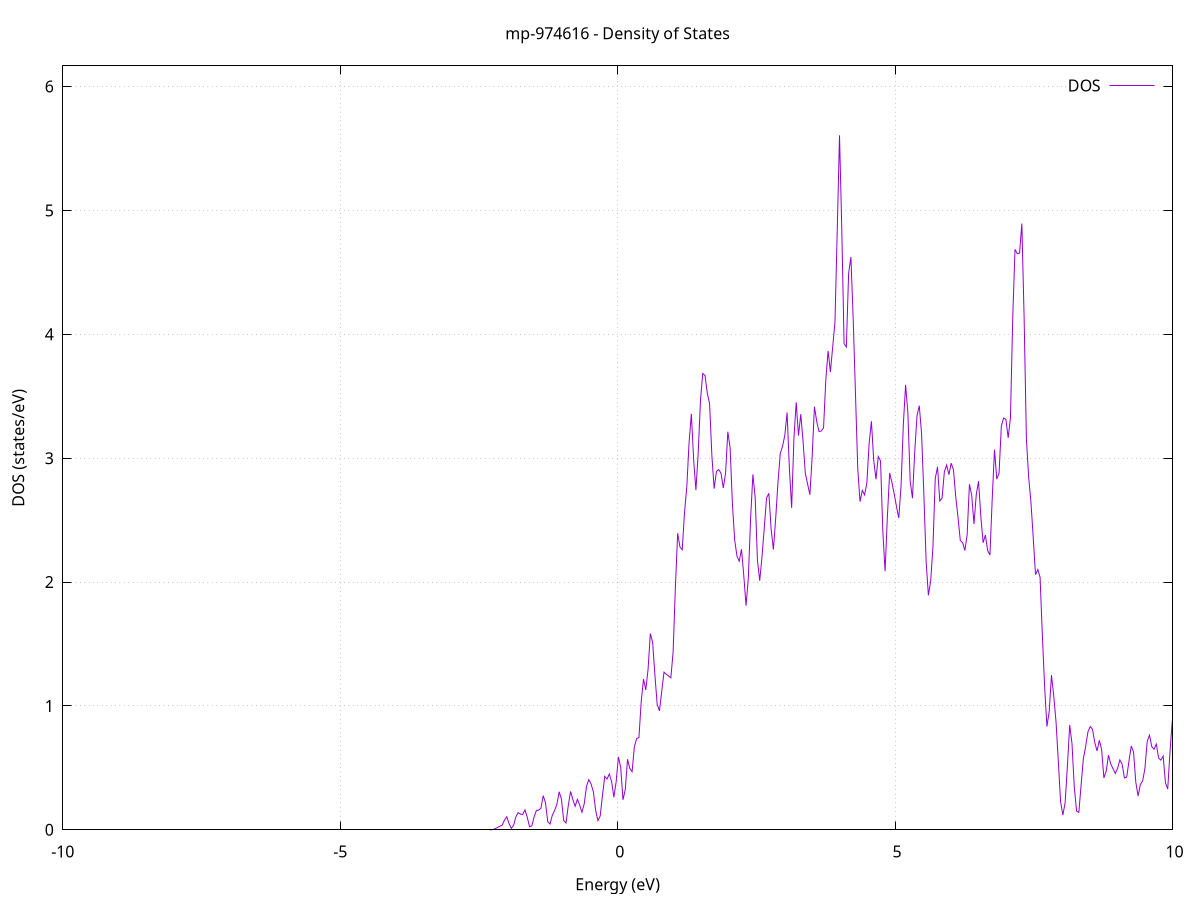 set title 'mp-974616 - Density of States'
set xlabel 'Energy (eV)'
set ylabel 'DOS (states/eV)'
set grid
set xrange [-10:10]
set yrange [0:6.167]
set xzeroaxis lt -1
set terminal png size 800,600
set output 'mp-974616_dos_gnuplot.png'
plot '-' using 1:2 with lines title 'DOS'
-42.912900 0.000000
-42.871800 0.000000
-42.830700 0.000000
-42.789600 0.000000
-42.748500 0.000000
-42.707500 0.000000
-42.666400 0.000000
-42.625300 0.000000
-42.584200 0.000000
-42.543200 0.000000
-42.502100 0.000000
-42.461000 0.000000
-42.419900 0.000000
-42.378800 0.000000
-42.337800 0.000000
-42.296700 0.000000
-42.255600 0.000000
-42.214500 0.000000
-42.173400 0.000000
-42.132400 0.000000
-42.091300 0.000000
-42.050200 0.000000
-42.009100 0.000000
-41.968100 0.000000
-41.927000 0.000000
-41.885900 0.000000
-41.844800 0.000000
-41.803700 0.000000
-41.762700 0.000000
-41.721600 0.000000
-41.680500 0.000000
-41.639400 0.000000
-41.598300 0.000000
-41.557300 0.000000
-41.516200 0.000000
-41.475100 0.000000
-41.434000 0.000000
-41.393000 0.000000
-41.351900 0.000000
-41.310800 0.000000
-41.269700 0.000000
-41.228600 0.000000
-41.187600 0.000000
-41.146500 0.000000
-41.105400 0.000000
-41.064300 0.000000
-41.023300 0.000000
-40.982200 0.000000
-40.941100 0.000000
-40.900000 0.000000
-40.858900 0.000000
-40.817900 0.000000
-40.776800 0.000000
-40.735700 0.000000
-40.694600 0.000000
-40.653500 0.000000
-40.612500 0.000000
-40.571400 0.000000
-40.530300 0.000000
-40.489200 0.000000
-40.448200 0.000000
-40.407100 0.000000
-40.366000 0.000000
-40.324900 0.000000
-40.283800 0.000000
-40.242800 0.000000
-40.201700 0.000000
-40.160600 0.000000
-40.119500 0.000000
-40.078500 0.000000
-40.037400 0.000000
-39.996300 0.000000
-39.955200 0.000000
-39.914100 0.000000
-39.873100 0.000000
-39.832000 0.000000
-39.790900 0.000000
-39.749800 0.000000
-39.708700 0.000000
-39.667700 0.000000
-39.626600 0.000000
-39.585500 0.000000
-39.544400 0.000000
-39.503400 0.000000
-39.462300 0.000000
-39.421200 0.000000
-39.380100 0.000000
-39.339000 0.000100
-39.298000 0.009000
-39.256900 0.382100
-39.215800 5.030300
-39.174700 21.434500
-39.133600 30.177600
-39.092600 13.891500
-39.051500 2.016900
-39.010400 0.088100
-38.969300 0.001100
-38.928300 0.000000
-38.887200 0.000000
-38.846100 0.000000
-38.805000 0.000000
-38.763900 0.000000
-38.722900 0.000000
-38.681800 0.000000
-38.640700 0.000000
-38.599600 0.000000
-38.558600 0.000000
-38.517500 0.000000
-38.476400 0.000000
-38.435300 0.000000
-38.394200 0.000000
-38.353200 0.000000
-38.312100 0.000000
-38.271000 0.000000
-38.229900 0.000000
-38.188800 0.000000
-38.147800 0.000000
-38.106700 0.000000
-38.065600 0.000000
-38.024500 0.000000
-37.983500 0.000000
-37.942400 0.000000
-37.901300 0.000000
-37.860200 0.000000
-37.819100 0.000000
-37.778100 0.000000
-37.737000 0.000000
-37.695900 0.000000
-37.654800 0.000000
-37.613800 0.000000
-37.572700 0.000000
-37.531600 0.000000
-37.490500 0.000000
-37.449400 0.000000
-37.408400 0.000000
-37.367300 0.000000
-37.326200 0.000000
-37.285100 0.000000
-37.244000 0.000000
-37.203000 0.000000
-37.161900 0.000000
-37.120800 0.000000
-37.079700 0.000000
-37.038700 0.000000
-36.997600 0.000000
-36.956500 0.000000
-36.915400 0.000000
-36.874300 0.000000
-36.833300 0.000000
-36.792200 0.000000
-36.751100 0.000000
-36.710000 0.000000
-36.668900 0.000000
-36.627900 0.000000
-36.586800 0.000000
-36.545700 0.000000
-36.504600 0.000000
-36.463600 0.000000
-36.422500 0.000000
-36.381400 0.000000
-36.340300 0.000000
-36.299200 0.000000
-36.258200 0.000000
-36.217100 0.000000
-36.176000 0.000000
-36.134900 0.000000
-36.093900 0.000000
-36.052800 0.000000
-36.011700 0.000000
-35.970600 0.000000
-35.929500 0.000000
-35.888500 0.000000
-35.847400 0.000000
-35.806300 0.000000
-35.765200 0.000000
-35.724100 0.000000
-35.683100 0.000000
-35.642000 0.000000
-35.600900 0.000000
-35.559800 0.000000
-35.518800 0.000000
-35.477700 0.000000
-35.436600 0.000000
-35.395500 0.000000
-35.354400 0.000000
-35.313400 0.000000
-35.272300 0.000000
-35.231200 0.000000
-35.190100 0.000000
-35.149100 0.000000
-35.108000 0.000000
-35.066900 0.000000
-35.025800 0.000000
-34.984700 0.000000
-34.943700 0.000000
-34.902600 0.000000
-34.861500 0.000000
-34.820400 0.000000
-34.779300 0.000000
-34.738300 0.000000
-34.697200 0.000000
-34.656100 0.000000
-34.615000 0.000000
-34.574000 0.000000
-34.532900 0.000000
-34.491800 0.000000
-34.450700 0.000000
-34.409600 0.000000
-34.368600 0.000000
-34.327500 0.000000
-34.286400 0.000000
-34.245300 0.000000
-34.204200 0.000000
-34.163200 0.000000
-34.122100 0.000000
-34.081000 0.000000
-34.039900 0.000000
-33.998900 0.000000
-33.957800 0.000000
-33.916700 0.000000
-33.875600 0.000000
-33.834500 0.000000
-33.793500 0.000000
-33.752400 0.000000
-33.711300 0.000000
-33.670200 0.000000
-33.629200 0.000000
-33.588100 0.000000
-33.547000 0.000000
-33.505900 0.000000
-33.464800 0.000000
-33.423800 0.000000
-33.382700 0.000000
-33.341600 0.000000
-33.300500 0.000000
-33.259400 0.000000
-33.218400 0.000000
-33.177300 0.000000
-33.136200 0.000000
-33.095100 0.000000
-33.054100 0.000000
-33.013000 0.000000
-32.971900 0.000000
-32.930800 0.000000
-32.889700 0.000000
-32.848700 0.000000
-32.807600 0.000000
-32.766500 0.000000
-32.725400 0.000000
-32.684400 0.000000
-32.643300 0.000000
-32.602200 0.000000
-32.561100 0.000000
-32.520000 0.000000
-32.479000 0.000000
-32.437900 0.000000
-32.396800 0.000000
-32.355700 0.000000
-32.314600 0.000000
-32.273600 0.000000
-32.232500 0.000000
-32.191400 0.000000
-32.150300 0.000000
-32.109300 0.000000
-32.068200 0.000000
-32.027100 0.000000
-31.986000 0.000000
-31.944900 0.000000
-31.903900 0.000000
-31.862800 0.000000
-31.821700 0.000000
-31.780600 0.000000
-31.739500 0.000000
-31.698500 0.000000
-31.657400 0.000000
-31.616300 0.000000
-31.575200 0.000000
-31.534200 0.000000
-31.493100 0.000000
-31.452000 0.000000
-31.410900 0.000000
-31.369800 0.000000
-31.328800 0.000000
-31.287700 0.000000
-31.246600 0.000000
-31.205500 0.000000
-31.164500 0.000000
-31.123400 0.000000
-31.082300 0.000000
-31.041200 0.000000
-31.000100 0.000000
-30.959100 0.000000
-30.918000 0.000000
-30.876900 0.000000
-30.835800 0.000000
-30.794700 0.000000
-30.753700 0.000000
-30.712600 0.000000
-30.671500 0.000000
-30.630400 0.000000
-30.589400 0.000000
-30.548300 0.000000
-30.507200 0.000000
-30.466100 0.000000
-30.425000 0.000000
-30.384000 0.000000
-30.342900 0.000000
-30.301800 0.000000
-30.260700 0.000000
-30.219600 0.000000
-30.178600 0.000000
-30.137500 0.000000
-30.096400 0.000000
-30.055300 0.000000
-30.014300 0.000000
-29.973200 0.000000
-29.932100 0.000000
-29.891000 0.000000
-29.849900 0.000000
-29.808900 0.000000
-29.767800 0.000000
-29.726700 0.000000
-29.685600 0.000000
-29.644600 0.000000
-29.603500 0.000000
-29.562400 0.000000
-29.521300 0.000000
-29.480200 0.000000
-29.439200 0.000000
-29.398100 0.000000
-29.357000 0.000000
-29.315900 0.000000
-29.274800 0.000000
-29.233800 0.000000
-29.192700 0.000000
-29.151600 0.000000
-29.110500 0.000000
-29.069500 0.000000
-29.028400 0.000000
-28.987300 0.000000
-28.946200 0.000000
-28.905100 0.000000
-28.864100 0.000000
-28.823000 0.000000
-28.781900 0.000000
-28.740800 0.000000
-28.699800 0.000000
-28.658700 0.000000
-28.617600 0.000000
-28.576500 0.000000
-28.535400 0.000000
-28.494400 0.000000
-28.453300 0.000000
-28.412200 0.000000
-28.371100 0.000000
-28.330000 0.000000
-28.289000 0.000000
-28.247900 0.000000
-28.206800 0.000000
-28.165700 0.000000
-28.124700 0.000000
-28.083600 0.000000
-28.042500 0.000000
-28.001400 0.000000
-27.960300 0.000000
-27.919300 0.000000
-27.878200 0.000000
-27.837100 0.000000
-27.796000 0.000000
-27.754900 0.000000
-27.713900 0.000000
-27.672800 0.000000
-27.631700 0.000000
-27.590600 0.000000
-27.549600 0.000000
-27.508500 0.000000
-27.467400 0.000000
-27.426300 0.000000
-27.385200 0.000000
-27.344200 0.000000
-27.303100 0.000000
-27.262000 0.000000
-27.220900 0.000000
-27.179900 0.000000
-27.138800 0.000000
-27.097700 0.000000
-27.056600 0.000000
-27.015500 0.000000
-26.974500 0.000000
-26.933400 0.000000
-26.892300 0.000000
-26.851200 0.000000
-26.810100 0.000000
-26.769100 0.000000
-26.728000 0.000000
-26.686900 0.000000
-26.645800 0.000000
-26.604800 0.000000
-26.563700 0.000000
-26.522600 0.000000
-26.481500 0.000000
-26.440400 0.000000
-26.399400 0.000000
-26.358300 0.000000
-26.317200 0.000000
-26.276100 0.000000
-26.235100 0.000000
-26.194000 0.000000
-26.152900 0.000000
-26.111800 0.000000
-26.070700 0.000000
-26.029700 0.000000
-25.988600 0.000000
-25.947500 0.000000
-25.906400 0.000000
-25.865300 0.000000
-25.824300 0.000000
-25.783200 0.000000
-25.742100 0.000000
-25.701000 0.000000
-25.660000 0.000000
-25.618900 0.000000
-25.577800 0.000000
-25.536700 0.000000
-25.495600 0.000000
-25.454600 0.000000
-25.413500 0.000000
-25.372400 0.000000
-25.331300 0.000000
-25.290200 0.000000
-25.249200 0.000000
-25.208100 0.000000
-25.167000 0.000000
-25.125900 0.000000
-25.084900 0.000000
-25.043800 0.000000
-25.002700 0.000000
-24.961600 0.000000
-24.920500 0.000000
-24.879500 0.000000
-24.838400 0.000000
-24.797300 0.000000
-24.756200 0.000000
-24.715200 0.000000
-24.674100 0.000000
-24.633000 0.000000
-24.591900 0.000000
-24.550800 0.000000
-24.509800 0.000000
-24.468700 0.000000
-24.427600 0.000000
-24.386500 0.000000
-24.345400 0.000000
-24.304400 0.000000
-24.263300 0.000000
-24.222200 0.000000
-24.181100 0.000000
-24.140100 0.000000
-24.099000 0.000000
-24.057900 0.000000
-24.016800 0.000000
-23.975700 0.000000
-23.934700 0.000000
-23.893600 0.000000
-23.852500 0.000000
-23.811400 0.000000
-23.770400 0.000000
-23.729300 0.000000
-23.688200 0.000000
-23.647100 0.000000
-23.606000 0.000000
-23.565000 0.000000
-23.523900 0.000000
-23.482800 0.000000
-23.441700 0.000000
-23.400600 0.000000
-23.359600 0.000000
-23.318500 0.000000
-23.277400 0.000000
-23.236300 0.000000
-23.195300 0.000000
-23.154200 0.000000
-23.113100 0.000000
-23.072000 0.000000
-23.030900 0.000000
-22.989900 0.000000
-22.948800 0.000000
-22.907700 0.000000
-22.866600 0.000000
-22.825500 0.000000
-22.784500 0.000000
-22.743400 0.000000
-22.702300 0.000000
-22.661200 0.000000
-22.620200 0.000000
-22.579100 0.000000
-22.538000 0.000000
-22.496900 0.000000
-22.455800 0.000000
-22.414800 0.000000
-22.373700 0.000000
-22.332600 0.000000
-22.291500 0.000000
-22.250500 0.000000
-22.209400 0.000000
-22.168300 0.000000
-22.127200 0.000000
-22.086100 0.000000
-22.045100 0.000000
-22.004000 0.000000
-21.962900 0.000000
-21.921800 0.000000
-21.880700 0.000000
-21.839700 0.000000
-21.798600 0.000000
-21.757500 0.000000
-21.716400 0.000000
-21.675400 0.000000
-21.634300 0.000000
-21.593200 0.000000
-21.552100 0.000000
-21.511000 0.000000
-21.470000 0.000000
-21.428900 0.000000
-21.387800 0.000000
-21.346700 0.000000
-21.305700 0.000000
-21.264600 0.000000
-21.223500 0.000000
-21.182400 0.000000
-21.141300 0.000000
-21.100300 0.000000
-21.059200 0.000000
-21.018100 0.000000
-20.977000 0.000000
-20.935900 0.000000
-20.894900 0.000000
-20.853800 0.000000
-20.812700 0.000000
-20.771600 0.000000
-20.730600 0.000000
-20.689500 0.000000
-20.648400 0.000000
-20.607300 0.000000
-20.566200 0.000000
-20.525200 0.000000
-20.484100 0.000000
-20.443000 0.000000
-20.401900 0.000000
-20.360800 0.000000
-20.319800 0.000000
-20.278700 0.000000
-20.237600 0.000000
-20.196500 0.000000
-20.155500 0.000000
-20.114400 0.000000
-20.073300 0.000000
-20.032200 0.000000
-19.991100 0.000000
-19.950100 0.000000
-19.909000 0.000000
-19.867900 0.000000
-19.826800 0.000000
-19.785800 0.000000
-19.744700 0.000000
-19.703600 0.000000
-19.662500 0.000000
-19.621400 0.000000
-19.580400 0.000000
-19.539300 0.000000
-19.498200 0.000000
-19.457100 0.000000
-19.416000 0.000000
-19.375000 0.000000
-19.333900 0.000000
-19.292800 0.000000
-19.251700 0.000000
-19.210700 0.000000
-19.169600 0.000000
-19.128500 0.000000
-19.087400 0.000000
-19.046300 0.000000
-19.005300 0.000000
-18.964200 0.000000
-18.923100 0.000000
-18.882000 0.000000
-18.840900 0.000000
-18.799900 0.000000
-18.758800 0.000000
-18.717700 0.000000
-18.676600 0.000000
-18.635600 0.000000
-18.594500 0.000000
-18.553400 0.000000
-18.512300 0.000000
-18.471200 0.000000
-18.430200 0.000000
-18.389100 0.000000
-18.348000 0.000000
-18.306900 0.000000
-18.265900 0.000000
-18.224800 0.000000
-18.183700 0.000000
-18.142600 0.000000
-18.101500 0.000000
-18.060500 0.000000
-18.019400 0.000000
-17.978300 0.000000
-17.937200 0.000000
-17.896100 0.000000
-17.855100 0.000000
-17.814000 0.000000
-17.772900 0.000000
-17.731800 0.000000
-17.690800 0.000000
-17.649700 0.000000
-17.608600 0.000000
-17.567500 0.000000
-17.526400 0.000000
-17.485400 0.000000
-17.444300 0.000000
-17.403200 0.000000
-17.362100 0.000000
-17.321100 0.000000
-17.280000 0.000000
-17.238900 0.000000
-17.197800 0.000000
-17.156700 0.000000
-17.115700 0.000000
-17.074600 0.000000
-17.033500 0.000000
-16.992400 0.000000
-16.951300 0.000000
-16.910300 0.000000
-16.869200 0.000000
-16.828100 0.000000
-16.787000 0.000000
-16.746000 0.000000
-16.704900 0.000000
-16.663800 0.000000
-16.622700 0.000000
-16.581600 0.000000
-16.540600 0.000000
-16.499500 0.000000
-16.458400 0.000000
-16.417300 0.000000
-16.376200 0.000000
-16.335200 0.000000
-16.294100 0.000000
-16.253000 0.000000
-16.211900 0.000000
-16.170900 0.000000
-16.129800 0.000000
-16.088700 0.000000
-16.047600 0.000000
-16.006500 0.000000
-15.965500 0.000000
-15.924400 0.000000
-15.883300 0.000000
-15.842200 0.000000
-15.801200 0.000000
-15.760100 0.000000
-15.719000 0.000000
-15.677900 0.000000
-15.636800 0.000000
-15.595800 0.000000
-15.554700 0.000000
-15.513600 0.000000
-15.472500 0.000000
-15.431400 0.000000
-15.390400 0.000000
-15.349300 0.000000
-15.308200 0.000000
-15.267100 0.000000
-15.226100 0.000000
-15.185000 0.000000
-15.143900 0.000000
-15.102800 0.000000
-15.061700 0.000000
-15.020700 0.000000
-14.979600 0.000000
-14.938500 0.000000
-14.897400 0.000000
-14.856400 0.000000
-14.815300 0.000000
-14.774200 0.000000
-14.733100 0.000000
-14.692000 0.000000
-14.651000 0.000000
-14.609900 0.000000
-14.568800 0.000000
-14.527700 0.000000
-14.486600 0.000000
-14.445600 0.000000
-14.404500 0.000000
-14.363400 0.000000
-14.322300 0.000000
-14.281300 0.000000
-14.240200 0.000000
-14.199100 0.000000
-14.158000 0.000000
-14.116900 0.000000
-14.075900 0.000000
-14.034800 0.000000
-13.993700 0.000000
-13.952600 0.000000
-13.911500 0.000000
-13.870500 0.000000
-13.829400 0.000000
-13.788300 0.000000
-13.747200 0.000000
-13.706200 0.000000
-13.665100 0.000000
-13.624000 0.000000
-13.582900 0.000000
-13.541800 0.000000
-13.500800 0.000000
-13.459700 0.000000
-13.418600 0.000000
-13.377500 0.000000
-13.336500 0.000000
-13.295400 0.000000
-13.254300 0.000000
-13.213200 0.000000
-13.172100 0.000000
-13.131100 0.000000
-13.090000 0.000000
-13.048900 0.000000
-13.007800 0.000000
-12.966700 0.000000
-12.925700 0.000000
-12.884600 0.000000
-12.843500 0.000000
-12.802400 0.000000
-12.761400 0.000000
-12.720300 0.000000
-12.679200 0.000000
-12.638100 0.000000
-12.597000 0.000000
-12.556000 0.000000
-12.514900 0.000000
-12.473800 0.000000
-12.432700 0.000000
-12.391700 0.000000
-12.350600 0.000000
-12.309500 0.000000
-12.268400 0.000000
-12.227300 0.000000
-12.186300 0.000000
-12.145200 0.000000
-12.104100 0.000000
-12.063000 0.000000
-12.021900 0.000000
-11.980900 0.000000
-11.939800 0.000000
-11.898700 0.000000
-11.857600 0.000000
-11.816600 0.000000
-11.775500 0.000000
-11.734400 0.000000
-11.693300 0.000000
-11.652200 0.000000
-11.611200 0.000000
-11.570100 0.000000
-11.529000 0.000000
-11.487900 0.000000
-11.446800 0.000000
-11.405800 0.000000
-11.364700 0.000000
-11.323600 0.000000
-11.282500 0.000000
-11.241500 0.000000
-11.200400 0.000000
-11.159300 0.000000
-11.118200 0.000000
-11.077100 0.000000
-11.036100 0.000000
-10.995000 0.000000
-10.953900 0.000000
-10.912800 0.000000
-10.871800 0.000000
-10.830700 0.000000
-10.789600 0.000000
-10.748500 0.000000
-10.707400 0.000000
-10.666400 0.000000
-10.625300 0.000000
-10.584200 0.000000
-10.543100 0.000000
-10.502000 0.000000
-10.461000 0.000000
-10.419900 0.000000
-10.378800 0.000000
-10.337700 0.000000
-10.296700 0.000000
-10.255600 0.000000
-10.214500 0.000000
-10.173400 0.000000
-10.132300 0.000000
-10.091300 0.000000
-10.050200 0.000000
-10.009100 0.000000
-9.968000 0.000000
-9.927000 0.000000
-9.885900 0.000000
-9.844800 0.000000
-9.803700 0.000000
-9.762600 0.000000
-9.721600 0.000000
-9.680500 0.000000
-9.639400 0.000000
-9.598300 0.000000
-9.557200 0.000000
-9.516200 0.000000
-9.475100 0.000000
-9.434000 0.000000
-9.392900 0.000000
-9.351900 0.000000
-9.310800 0.000000
-9.269700 0.000000
-9.228600 0.000000
-9.187500 0.000000
-9.146500 0.000000
-9.105400 0.000000
-9.064300 0.000000
-9.023200 0.000000
-8.982100 0.000000
-8.941100 0.000000
-8.900000 0.000000
-8.858900 0.000000
-8.817800 0.000000
-8.776800 0.000000
-8.735700 0.000000
-8.694600 0.000000
-8.653500 0.000000
-8.612400 0.000000
-8.571400 0.000000
-8.530300 0.000000
-8.489200 0.000000
-8.448100 0.000000
-8.407100 0.000000
-8.366000 0.000000
-8.324900 0.000000
-8.283800 0.000000
-8.242700 0.000000
-8.201700 0.000000
-8.160600 0.000000
-8.119500 0.000000
-8.078400 0.000000
-8.037300 0.000000
-7.996300 0.000000
-7.955200 0.000000
-7.914100 0.000000
-7.873000 0.000000
-7.832000 0.000000
-7.790900 0.000000
-7.749800 0.000000
-7.708700 0.000000
-7.667600 0.000000
-7.626600 0.000000
-7.585500 0.000000
-7.544400 0.000000
-7.503300 0.000000
-7.462200 0.000000
-7.421200 0.000000
-7.380100 0.000000
-7.339000 0.000000
-7.297900 0.000000
-7.256900 0.000000
-7.215800 0.000000
-7.174700 0.000000
-7.133600 0.000000
-7.092500 0.000000
-7.051500 0.000000
-7.010400 0.000000
-6.969300 0.000000
-6.928200 0.000000
-6.887200 0.000000
-6.846100 0.000000
-6.805000 0.000000
-6.763900 0.000000
-6.722800 0.000000
-6.681800 0.000000
-6.640700 0.000000
-6.599600 0.000000
-6.558500 0.000000
-6.517400 0.000000
-6.476400 0.000000
-6.435300 0.000000
-6.394200 0.000000
-6.353100 0.000000
-6.312100 0.000000
-6.271000 0.000000
-6.229900 0.000000
-6.188800 0.000000
-6.147700 0.000000
-6.106700 0.000000
-6.065600 0.000000
-6.024500 0.000000
-5.983400 0.000000
-5.942400 0.000000
-5.901300 0.000000
-5.860200 0.000000
-5.819100 0.000000
-5.778000 0.000000
-5.737000 0.000000
-5.695900 0.000000
-5.654800 0.000000
-5.613700 0.000000
-5.572600 0.000000
-5.531600 0.000000
-5.490500 0.000000
-5.449400 0.000000
-5.408300 0.000000
-5.367300 0.000000
-5.326200 0.000000
-5.285100 0.000000
-5.244000 0.000000
-5.202900 0.000000
-5.161900 0.000000
-5.120800 0.000000
-5.079700 0.000000
-5.038600 0.000000
-4.997500 0.000000
-4.956500 0.000000
-4.915400 0.000000
-4.874300 0.000000
-4.833200 0.000000
-4.792200 0.000000
-4.751100 0.000000
-4.710000 0.000000
-4.668900 0.000000
-4.627800 0.000000
-4.586800 0.000000
-4.545700 0.000000
-4.504600 0.000000
-4.463500 0.000000
-4.422500 0.000000
-4.381400 0.000000
-4.340300 0.000000
-4.299200 0.000000
-4.258100 0.000000
-4.217100 0.000000
-4.176000 0.000000
-4.134900 0.000000
-4.093800 0.000000
-4.052700 0.000000
-4.011700 0.000000
-3.970600 0.000000
-3.929500 0.000000
-3.888400 0.000000
-3.847400 0.000000
-3.806300 0.000000
-3.765200 0.000000
-3.724100 0.000000
-3.683000 0.000000
-3.642000 0.000000
-3.600900 0.000000
-3.559800 0.000000
-3.518700 0.000000
-3.477700 0.000000
-3.436600 0.000000
-3.395500 0.000000
-3.354400 0.000000
-3.313300 0.000000
-3.272300 0.000000
-3.231200 0.000000
-3.190100 0.000000
-3.149000 0.000000
-3.107900 0.000000
-3.066900 0.000000
-3.025800 0.000000
-2.984700 0.000000
-2.943600 0.000000
-2.902600 0.000000
-2.861500 0.000000
-2.820400 0.000000
-2.779300 0.000000
-2.738200 0.000000
-2.697200 0.000000
-2.656100 0.000000
-2.615000 0.000000
-2.573900 0.000000
-2.532800 0.000000
-2.491800 0.000000
-2.450700 0.000000
-2.409600 0.000000
-2.368500 0.000000
-2.327500 0.000000
-2.286400 0.000100
-2.245300 0.001900
-2.204200 0.009500
-2.163100 0.019400
-2.122100 0.028400
-2.081000 0.037100
-2.039900 0.077600
-1.998800 0.105300
-1.957800 0.050700
-1.916700 0.011700
-1.875600 0.035700
-1.834500 0.104900
-1.793400 0.138200
-1.752400 0.127100
-1.711300 0.122600
-1.670200 0.160700
-1.629100 0.101500
-1.588000 0.024300
-1.547000 0.031700
-1.505900 0.102600
-1.464800 0.156000
-1.423700 0.158600
-1.382700 0.173800
-1.341600 0.275400
-1.300500 0.218500
-1.259400 0.064600
-1.218300 0.046400
-1.177300 0.117900
-1.136200 0.155800
-1.095100 0.205500
-1.054000 0.306900
-1.013000 0.247200
-0.971900 0.074200
-0.930800 0.055500
-0.889700 0.194400
-0.848600 0.310100
-0.807600 0.245000
-0.766500 0.189400
-0.725400 0.245700
-0.684300 0.198800
-0.643200 0.141700
-0.602200 0.210500
-0.561100 0.350100
-0.520000 0.405000
-0.478900 0.369500
-0.437900 0.307800
-0.396800 0.158000
-0.355700 0.073800
-0.314600 0.111200
-0.273500 0.277300
-0.232500 0.431400
-0.191400 0.409800
-0.150300 0.449700
-0.109200 0.389400
-0.068100 0.262400
-0.027100 0.387000
0.014000 0.588800
0.055100 0.502800
0.096200 0.242200
0.137200 0.323400
0.178300 0.569200
0.219400 0.494900
0.260500 0.468600
0.301600 0.671100
0.342600 0.736600
0.383700 0.744800
0.424800 1.035100
0.465900 1.216900
0.506900 1.128900
0.548000 1.293500
0.589100 1.584000
0.630200 1.513400
0.671300 1.250300
0.712300 1.014200
0.753400 0.959600
0.794500 1.117000
0.835600 1.272600
0.876700 1.255500
0.917700 1.241500
0.958800 1.226500
0.999900 1.435400
1.041000 1.964500
1.082000 2.393900
1.123100 2.282800
1.164200 2.260900
1.205300 2.562500
1.246400 2.769300
1.287400 3.126100
1.328500 3.357800
1.369600 2.988100
1.410700 2.742200
1.451700 3.041200
1.492800 3.467200
1.533900 3.683500
1.575000 3.667900
1.616100 3.523200
1.657100 3.439800
1.698200 3.020100
1.739300 2.753500
1.780400 2.893500
1.821500 2.907900
1.862500 2.879400
1.903600 2.760000
1.944700 2.876400
1.985800 3.213500
2.026800 3.085700
2.067900 2.635800
2.109000 2.340400
2.150100 2.210000
2.191200 2.168000
2.232200 2.264100
2.273300 2.053000
2.314400 1.809000
2.355500 2.033400
2.396600 2.517400
2.437600 2.869300
2.478700 2.681200
2.519800 2.174500
2.560900 2.011100
2.601900 2.205600
2.643000 2.439600
2.684100 2.678400
2.725200 2.716700
2.766300 2.426800
2.807300 2.262600
2.848400 2.513900
2.889500 2.803300
2.930600 3.038000
2.971600 3.094900
3.012700 3.184300
3.053800 3.369300
3.094900 2.920900
3.136000 2.599200
3.177000 3.160900
3.218100 3.451000
3.259200 3.181900
3.300300 3.355000
3.341400 3.137600
3.382400 2.878200
3.423500 2.791800
3.464600 2.704600
3.505700 3.014000
3.546700 3.415100
3.587800 3.296800
3.628900 3.215400
3.670000 3.219100
3.711100 3.245100
3.752100 3.636700
3.793200 3.865900
3.834300 3.695700
3.875400 3.895000
3.916500 4.097300
3.957500 4.832000
3.998600 5.606100
4.039700 4.850300
4.080800 3.924000
4.121800 3.897100
4.162900 4.492000
4.204000 4.624200
4.245100 4.125400
4.286200 3.522800
4.327200 2.916200
4.368300 2.648500
4.409400 2.740000
4.450500 2.702900
4.491500 2.797700
4.532600 3.119800
4.573700 3.298200
4.614800 2.984500
4.655900 2.829400
4.696900 3.012800
4.738000 2.977600
4.779100 2.411300
4.820200 2.087800
4.861300 2.527600
4.902300 2.880300
4.943400 2.803800
4.984500 2.710800
5.025600 2.609500
5.066600 2.516700
5.107700 2.773000
5.148800 3.270400
5.189900 3.591500
5.231000 3.364200
5.272000 2.816000
5.313100 2.676800
5.354200 3.049100
5.395300 3.341900
5.436300 3.424200
5.477400 3.199000
5.518500 2.716400
5.559600 2.165500
5.600700 1.893100
5.641700 2.007200
5.682800 2.284800
5.723900 2.835500
5.765000 2.929500
5.806100 2.654000
5.847100 2.677400
5.888200 2.888900
5.929300 2.945300
5.970400 2.866700
6.011400 2.959200
6.052500 2.906000
6.093600 2.687400
6.134700 2.521300
6.175800 2.334000
6.216800 2.318600
6.257900 2.254500
6.299000 2.382800
6.340100 2.789600
6.381200 2.700700
6.422200 2.468300
6.463300 2.705400
6.504400 2.814300
6.545500 2.530000
6.586500 2.317400
6.627600 2.379000
6.668700 2.254500
6.709800 2.218600
6.750900 2.672900
6.791900 3.068700
6.833000 2.831200
6.874100 2.878400
6.915200 3.258900
6.956200 3.324200
6.997300 3.313200
7.038400 3.164300
7.079500 3.324100
7.120600 4.132600
7.161600 4.685800
7.202700 4.651000
7.243800 4.655800
7.284900 4.893800
7.326000 4.130900
7.367000 3.154200
7.408100 2.844500
7.449200 2.641000
7.490300 2.355400
7.531300 2.058700
7.572400 2.101000
7.613500 2.039100
7.654600 1.570000
7.695700 1.152400
7.736700 0.833900
7.777800 0.954800
7.818900 1.248700
7.860000 1.080100
7.901000 0.871300
7.942100 0.555000
7.983200 0.225000
8.024300 0.118700
8.065400 0.220700
8.106400 0.519000
8.147500 0.845900
8.188600 0.695500
8.229700 0.346600
8.270800 0.151100
8.311800 0.140500
8.352900 0.361600
8.394000 0.575100
8.435100 0.673400
8.476100 0.791200
8.517200 0.833500
8.558300 0.811200
8.599400 0.703000
8.640500 0.636700
8.681500 0.722200
8.722600 0.646500
8.763700 0.418900
8.804800 0.471900
8.845900 0.602300
8.886900 0.531900
8.928000 0.492500
8.969100 0.454500
9.010200 0.495100
9.051200 0.564100
9.092300 0.528300
9.133400 0.419100
9.174500 0.425200
9.215600 0.555200
9.256600 0.676400
9.297700 0.628700
9.338800 0.382900
9.379900 0.273000
9.420900 0.366900
9.462000 0.393500
9.503100 0.495200
9.544200 0.713700
9.585300 0.763600
9.626300 0.671000
9.667400 0.650200
9.708500 0.692400
9.749600 0.579200
9.790700 0.561900
9.831700 0.595100
9.872800 0.379700
9.913900 0.328700
9.955000 0.630700
9.996000 0.880400
10.037100 0.810300
10.078200 0.622500
10.119300 0.525300
10.160400 0.463900
10.201400 0.481700
10.242500 0.411200
10.283600 0.313200
10.324700 0.367800
10.365700 0.379600
10.406800 0.320100
10.447900 0.353500
10.489000 0.597200
10.530100 0.727500
10.571100 0.606000
10.612200 0.560800
10.653300 0.631800
10.694400 0.694200
10.735500 0.712600
10.776500 0.557100
10.817600 0.383700
10.858700 0.313400
10.899800 0.316700
10.940800 0.254700
10.981900 0.168600
11.023000 0.267300
11.064100 0.466100
11.105200 0.628400
11.146200 0.811800
11.187300 0.918900
11.228400 0.754100
11.269500 0.621100
11.310600 0.466600
11.351600 0.416600
11.392700 0.454600
11.433800 0.462500
11.474900 0.499600
11.515900 0.548700
11.557000 0.444300
11.598100 0.351600
11.639200 0.385000
11.680300 0.435900
11.721300 0.364900
11.762400 0.341000
11.803500 0.370700
11.844600 0.357100
11.885600 0.325400
11.926700 0.174200
11.967800 0.046400
12.008900 0.101200
12.050000 0.340100
12.091000 0.587500
12.132100 0.674300
12.173200 0.613300
12.214300 0.479600
12.255400 0.388400
12.296400 0.365900
12.337500 0.352400
12.378600 0.475400
12.419700 0.538600
12.460700 0.496500
12.501800 0.666300
12.542900 0.734000
12.584000 0.539400
12.625100 0.476200
12.666100 0.415700
12.707200 0.292000
12.748300 0.371600
12.789400 0.469600
12.830400 0.421400
12.871500 0.451500
12.912600 0.556400
12.953700 0.641400
12.994800 0.677900
13.035800 0.642700
13.076900 0.438000
13.118000 0.383600
13.159100 0.736500
13.200200 0.809400
13.241200 0.761100
13.282300 0.933400
13.323400 0.820100
13.364500 0.533700
13.405500 0.527600
13.446600 0.639700
13.487700 0.757300
13.528800 0.655200
13.569900 0.502400
13.610900 0.527200
13.652000 0.673200
13.693100 0.542300
13.734200 0.284500
13.775300 0.218500
13.816300 0.298500
13.857400 0.427300
13.898500 0.596300
13.939600 0.699200
13.980600 0.746600
14.021700 0.769900
14.062800 0.874100
14.103900 0.712500
14.145000 0.650300
14.186000 0.801800
14.227100 0.713700
14.268200 0.633700
14.309300 0.649400
14.350300 0.684800
14.391400 0.731800
14.432500 0.505600
14.473600 0.236200
14.514700 0.215400
14.555700 0.282700
14.596800 0.534700
14.637900 0.986200
14.679000 0.994800
14.720100 0.561000
14.761100 0.372800
14.802200 0.466100
14.843300 0.433000
14.884400 0.391400
14.925400 0.641300
14.966500 0.680500
15.007600 0.502300
15.048700 0.428700
15.089800 0.578700
15.130800 0.882700
15.171900 1.041400
15.213000 1.130000
15.254100 0.844000
15.295200 0.439800
15.336200 0.443300
15.377300 0.761700
15.418400 0.805200
15.459500 0.720600
15.500500 0.646700
15.541600 0.424600
15.582700 0.324200
15.623800 0.373100
15.664900 0.527300
15.705900 0.765400
15.747000 0.923500
15.788100 0.824000
15.829200 0.555500
15.870200 0.489500
15.911300 0.596500
15.952400 0.675600
15.993500 0.511100
16.034600 0.285400
16.075600 0.303000
16.116700 0.458500
16.157800 0.604700
16.198900 0.478400
16.240000 0.448400
16.281000 0.567300
16.322100 0.619800
16.363200 0.635900
16.404300 0.555100
16.445300 0.570700
16.486400 0.587700
16.527500 0.585900
16.568600 0.708400
16.609700 0.624800
16.650700 0.486900
16.691800 0.615800
16.732900 0.703300
16.774000 0.750500
16.815000 0.895800
16.856100 0.852800
16.897200 0.610100
16.938300 0.449700
16.979400 0.444400
17.020400 0.565000
17.061500 0.541200
17.102600 0.435600
17.143700 0.559100
17.184800 0.651000
17.225800 0.635900
17.266900 0.772700
17.308000 0.766800
17.349100 0.684400
17.390100 0.698000
17.431200 0.780400
17.472300 0.873300
17.513400 0.861700
17.554500 0.779500
17.595500 0.646900
17.636600 0.524100
17.677700 0.482900
17.718800 0.519800
17.759900 0.793600
17.800900 1.223000
17.842000 1.261900
17.883100 0.891800
17.924200 0.623800
17.965200 0.717800
18.006300 0.908300
18.047400 0.739700
18.088500 0.725800
18.129600 0.955600
18.170600 0.796000
18.211700 0.490600
18.252800 0.478400
18.293900 0.661500
18.334900 0.673300
18.376000 0.553500
18.417100 0.511700
18.458200 0.725000
18.499300 1.065200
18.540300 1.319200
18.581400 1.032100
18.622500 0.602100
18.663600 0.544800
18.704700 0.731600
18.745700 0.963900
18.786800 1.019200
18.827900 0.904900
18.869000 0.962700
18.910000 1.008400
18.951100 0.786500
18.992200 0.471600
19.033300 0.439100
19.074400 0.494100
19.115400 0.523000
19.156500 0.746800
19.197600 1.020800
19.238700 1.134300
19.279700 1.189900
19.320800 1.064700
19.361900 0.885000
19.403000 0.681800
19.444100 0.736600
19.485100 0.918500
19.526200 0.889300
19.567300 0.718400
19.608400 0.766500
19.649500 0.972200
19.690500 1.093500
19.731600 1.304300
19.772700 1.358400
19.813800 1.274900
19.854800 1.193100
19.895900 1.079700
19.937000 1.127900
19.978100 1.201400
20.019200 1.137900
20.060200 0.982400
20.101300 0.997500
20.142400 1.157400
20.183500 1.245500
20.224600 1.023900
20.265600 0.596500
20.306700 0.458900
20.347800 0.679700
20.388900 0.809400
20.429900 0.869500
20.471000 0.995600
20.512100 1.146500
20.553200 1.260400
20.594300 1.024900
20.635300 0.854900
20.676400 0.939700
20.717500 0.913800
20.758600 0.833500
20.799600 0.688900
20.840700 0.772500
20.881800 1.103000
20.922900 1.132400
20.964000 1.095800
21.005000 1.122500
21.046100 1.036800
21.087200 0.928800
21.128300 0.933400
21.169400 1.162100
21.210400 1.062700
21.251500 0.786900
21.292600 0.855800
21.333700 0.990000
21.374700 1.143700
21.415800 1.277600
21.456900 1.109300
21.498000 0.898400
21.539100 0.906400
21.580100 1.030900
21.621200 1.076200
21.662300 1.018400
21.703400 1.017700
21.744400 1.270100
21.785500 1.580300
21.826600 1.424700
21.867700 0.951700
21.908800 0.831700
21.949800 0.957300
21.990900 0.925100
22.032000 0.857800
22.073100 0.864500
22.114200 0.999600
22.155200 1.032000
22.196300 0.986300
22.237400 0.903000
22.278500 0.712400
22.319500 0.663300
22.360600 0.614500
22.401700 0.589200
22.442800 0.626400
22.483900 0.722600
22.524900 0.985500
22.566000 1.093000
22.607100 1.205800
22.648200 1.474100
22.689300 1.649600
22.730300 1.778600
22.771400 1.772500
22.812500 1.719800
22.853600 1.859100
22.894600 1.959500
22.935700 1.925500
22.976800 2.019300
23.017900 2.232000
23.059000 1.984000
23.100000 1.445500
23.141100 1.110100
23.182200 1.103100
23.223300 1.300800
23.264300 1.513500
23.305400 1.511300
23.346500 1.354900
23.387600 1.296400
23.428700 1.177600
23.469700 1.138100
23.510800 1.119800
23.551900 1.082100
23.593000 1.061200
23.634100 0.863000
23.675100 0.680900
23.716200 0.754000
23.757300 1.014400
23.798400 1.135000
23.839400 1.064900
23.880500 1.251700
23.921600 1.518800
23.962700 1.308900
24.003800 0.802300
24.044800 0.704800
24.085900 0.873700
24.127000 1.202600
24.168100 1.468800
24.209100 1.315700
24.250200 1.388400
24.291300 1.874200
24.332400 1.954900
24.373500 1.696200
24.414500 1.416900
24.455600 1.441600
24.496700 1.841000
24.537800 1.880700
24.578900 1.422900
24.619900 1.070700
24.661000 0.917900
24.702100 0.875400
24.743200 1.021300
24.784200 1.139900
24.825300 1.360400
24.866400 1.209300
24.907500 0.877700
24.948600 0.913400
24.989600 1.090400
25.030700 0.892600
25.071800 0.474200
25.112900 0.477800
25.154000 0.641800
25.195000 0.700500
25.236100 0.723000
25.277200 0.607000
25.318300 0.658500
25.359300 0.849600
25.400400 0.969500
25.441500 1.064000
25.482600 1.087400
25.523700 1.086300
25.564700 0.992500
25.605800 0.891600
25.646900 0.863300
25.688000 0.730200
25.729000 0.554400
25.770100 0.470900
25.811200 0.474000
25.852300 0.459100
25.893400 0.356200
25.934400 0.411600
25.975500 0.514600
26.016600 0.450000
26.057700 0.538500
26.098800 0.865600
26.139800 1.176700
26.180900 1.239300
26.222000 0.924400
26.263100 0.694400
26.304100 0.904600
26.345200 1.346500
26.386300 1.240900
26.427400 0.676700
26.468500 0.323900
26.509500 0.537300
26.550600 1.042600
26.591700 1.057000
26.632800 0.949600
26.673900 1.255300
26.714900 1.612400
26.756000 1.813300
26.797100 1.575700
26.838200 1.149200
26.879200 1.003700
26.920300 1.003400
26.961400 1.248500
27.002500 1.563600
27.043600 1.364900
27.084600 1.196800
27.125700 1.556700
27.166800 2.059100
27.207900 2.115300
27.248900 1.832200
27.290000 1.500300
27.331100 1.280200
27.372200 1.198300
27.413300 1.133300
27.454300 1.321100
27.495400 1.572700
27.536500 1.617600
27.577600 1.812500
27.618700 1.908300
27.659700 1.877800
27.700800 1.939800
27.741900 1.976400
27.783000 1.711700
27.824000 1.488900
27.865100 1.671700
27.906200 1.641400
27.947300 1.328000
27.988400 1.221400
28.029400 1.372700
28.070500 1.364300
28.111600 1.382900
28.152700 1.651800
28.193700 1.513500
28.234800 1.274400
28.275900 1.342300
28.317000 1.414300
28.358100 1.343600
28.399100 1.381300
28.440200 1.158000
28.481300 0.844400
28.522400 0.783900
28.563500 0.984600
28.604500 1.279200
28.645600 1.376600
28.686700 1.188000
28.727800 1.127300
28.768800 1.242700
28.809900 1.234600
28.851000 1.008200
28.892100 1.023400
28.933200 1.196100
28.974200 1.229500
29.015300 1.528700
29.056400 1.817300
29.097500 1.444400
29.138600 0.926400
29.179600 0.720400
29.220700 0.573000
29.261800 0.676700
29.302900 0.926800
29.343900 1.025200
29.385000 0.821100
29.426100 0.609400
29.467200 0.768600
29.508300 1.002100
29.549300 0.802300
29.590400 0.708400
29.631500 0.987600
29.672600 1.082200
29.713600 0.933500
29.754700 0.994200
29.795800 1.314000
29.836900 1.347000
29.878000 1.031700
29.919000 0.866700
29.960100 0.926000
30.001200 0.857400
30.042300 0.802900
30.083400 0.732900
30.124400 0.731800
30.165500 0.792500
30.206600 0.766400
30.247700 0.619100
30.288700 0.445900
30.329800 0.443500
30.370900 0.460200
30.412000 0.436500
30.453100 0.560300
30.494100 0.788000
30.535200 0.811300
30.576300 0.700700
30.617400 0.748000
30.658400 0.783500
30.699500 0.766700
30.740600 0.702000
30.781700 0.662200
30.822800 0.635000
30.863800 0.526000
30.904900 0.662900
30.946000 0.828300
30.987100 0.640800
31.028200 0.359800
31.069200 0.222000
31.110300 0.329700
31.151400 0.558600
31.192500 0.811700
31.233500 0.949500
31.274600 0.979800
31.315700 0.951800
31.356800 0.703300
31.397900 0.668100
31.438900 0.750300
31.480000 0.992100
31.521100 1.199100
31.562200 1.008800
31.603300 0.745200
31.644300 0.919900
31.685400 0.981700
31.726500 0.815800
31.767600 0.921800
31.808600 1.026700
31.849700 0.924200
31.890800 1.081500
31.931900 2.065700
31.973000 5.244200
32.014000 9.540100
32.055100 7.961400
32.096200 3.506100
32.137300 1.662400
32.178300 0.821900
32.219400 0.815700
32.260500 1.074300
32.301600 0.929800
32.342700 0.874800
32.383700 1.009700
32.424800 0.978800
32.465900 0.842000
32.507000 0.820400
32.548100 0.846900
32.589100 1.063200
32.630200 1.249100
32.671300 1.267100
32.712400 1.145700
32.753400 0.993000
32.794500 1.263900
32.835600 1.588100
32.876700 1.304500
32.917800 1.031700
32.958800 1.096000
32.999900 1.261200
33.041000 1.205300
33.082100 0.862600
33.123100 0.580400
33.164200 0.753300
33.205300 0.875700
33.246400 0.750900
33.287500 0.639200
33.328500 0.814900
33.369600 0.979900
33.410700 0.934300
33.451800 1.013100
33.492900 1.182000
33.533900 1.181400
33.575000 1.214400
33.616100 1.278400
33.657200 1.163500
33.698200 0.945500
33.739300 0.737800
33.780400 0.806300
33.821500 1.122300
33.862600 1.205600
33.903600 0.990800
33.944700 0.973000
33.985800 0.884600
34.026900 0.589200
34.068000 0.803500
34.109000 0.984000
34.150100 0.659700
34.191200 0.488800
34.232300 0.408800
34.273300 0.325300
34.314400 0.460100
34.355500 0.697800
34.396600 0.830600
34.437700 0.868300
34.478700 0.938900
34.519800 0.706200
34.560900 0.295500
34.602000 0.157700
34.643000 0.182900
34.684100 0.179300
34.725200 0.227400
34.766300 0.295400
34.807400 0.216700
34.848400 0.101000
34.889500 0.038400
34.930600 0.012700
34.971700 0.045000
35.012800 0.150300
35.053800 0.235000
35.094900 0.186500
35.136000 0.132400
35.177100 0.100800
35.218100 0.073100
35.259200 0.025900
35.300300 0.003000
35.341400 0.000100
35.382500 0.000000
35.423500 0.000600
35.464600 0.005100
35.505700 0.012000
35.546800 0.008500
35.587800 0.001800
35.628900 0.000100
35.670000 0.000000
35.711100 0.000000
35.752200 0.000000
35.793200 0.000000
35.834300 0.000000
35.875400 0.000000
35.916500 0.000000
35.957600 0.000000
35.998600 0.000000
36.039700 0.000000
36.080800 0.000000
36.121900 0.000000
36.162900 0.000000
36.204000 0.000000
36.245100 0.000000
36.286200 0.000000
36.327300 0.000000
36.368300 0.000000
36.409400 0.000000
36.450500 0.000000
36.491600 0.000000
36.532700 0.000000
36.573700 0.000000
36.614800 0.000000
36.655900 0.000000
36.697000 0.000000
36.738000 0.000000
36.779100 0.000000
36.820200 0.000000
36.861300 0.000000
36.902400 0.000000
36.943400 0.000000
36.984500 0.000000
37.025600 0.000000
37.066700 0.000000
37.107700 0.000000
37.148800 0.000000
37.189900 0.000000
37.231000 0.000000
37.272100 0.000000
37.313100 0.000000
37.354200 0.000000
37.395300 0.000000
37.436400 0.000000
37.477500 0.000000
37.518500 0.000000
37.559600 0.000000
37.600700 0.000000
37.641800 0.000000
37.682800 0.000000
37.723900 0.000000
37.765000 0.000000
37.806100 0.000000
37.847200 0.000000
37.888200 0.000000
37.929300 0.000000
37.970400 0.000000
38.011500 0.000000
38.052600 0.000000
38.093600 0.000000
38.134700 0.000000
38.175800 0.000000
38.216900 0.000000
38.257900 0.000000
38.299000 0.000000
38.340100 0.000000
38.381200 0.000000
38.422300 0.000000
38.463300 0.000000
38.504400 0.000000
38.545500 0.000000
38.586600 0.000000
38.627600 0.000000
38.668700 0.000000
38.709800 0.000000
38.750900 0.000000
38.792000 0.000000
38.833000 0.000000
38.874100 0.000000
38.915200 0.000000
38.956300 0.000000
38.997400 0.000000
39.038400 0.000000
39.079500 0.000000
39.120600 0.000000
39.161700 0.000000
39.202700 0.000000
39.243800 0.000000
e
